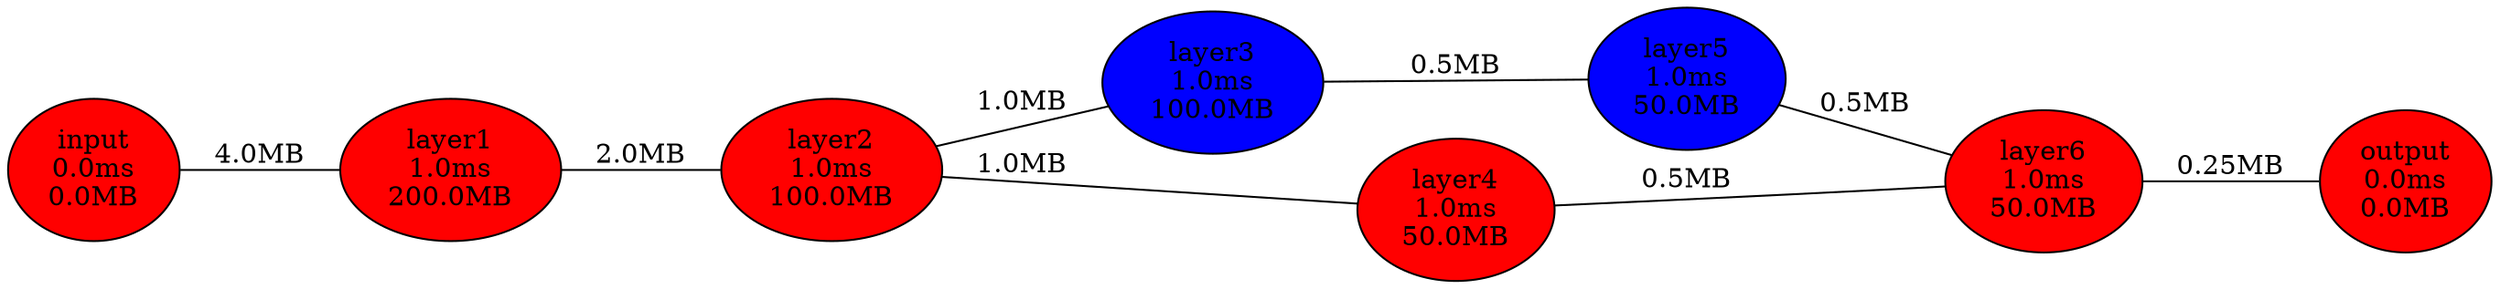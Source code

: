 graph {
rankdir=LR
input[label="input\n0.0ms\n0.0MB", style=filled, fillcolor="red"]
layer1[label="layer1\n1.0ms\n200.0MB", style=filled, fillcolor="red"]
layer2[label="layer2\n1.0ms\n100.0MB", style=filled, fillcolor="red"]
layer3[label="layer3\n1.0ms\n100.0MB", style=filled, fillcolor="blue"]
layer4[label="layer4\n1.0ms\n50.0MB", style=filled, fillcolor="red"]
layer5[label="layer5\n1.0ms\n50.0MB", style=filled, fillcolor="blue"]
layer6[label="layer6\n1.0ms\n50.0MB", style=filled, fillcolor="red"]
output[label="output\n0.0ms\n0.0MB", style=filled, fillcolor="red"]
input -- layer1[label="4.0MB"];
layer1 -- layer2[label="2.0MB"];
layer2 -- layer3[label="1.0MB"];
layer2 -- layer4[label="1.0MB"];
layer3 -- layer5[label="0.5MB"];
layer5 -- layer6[label="0.5MB"];
layer4 -- layer6[label="0.5MB"];
layer6 -- output[label="0.25MB"];
}
